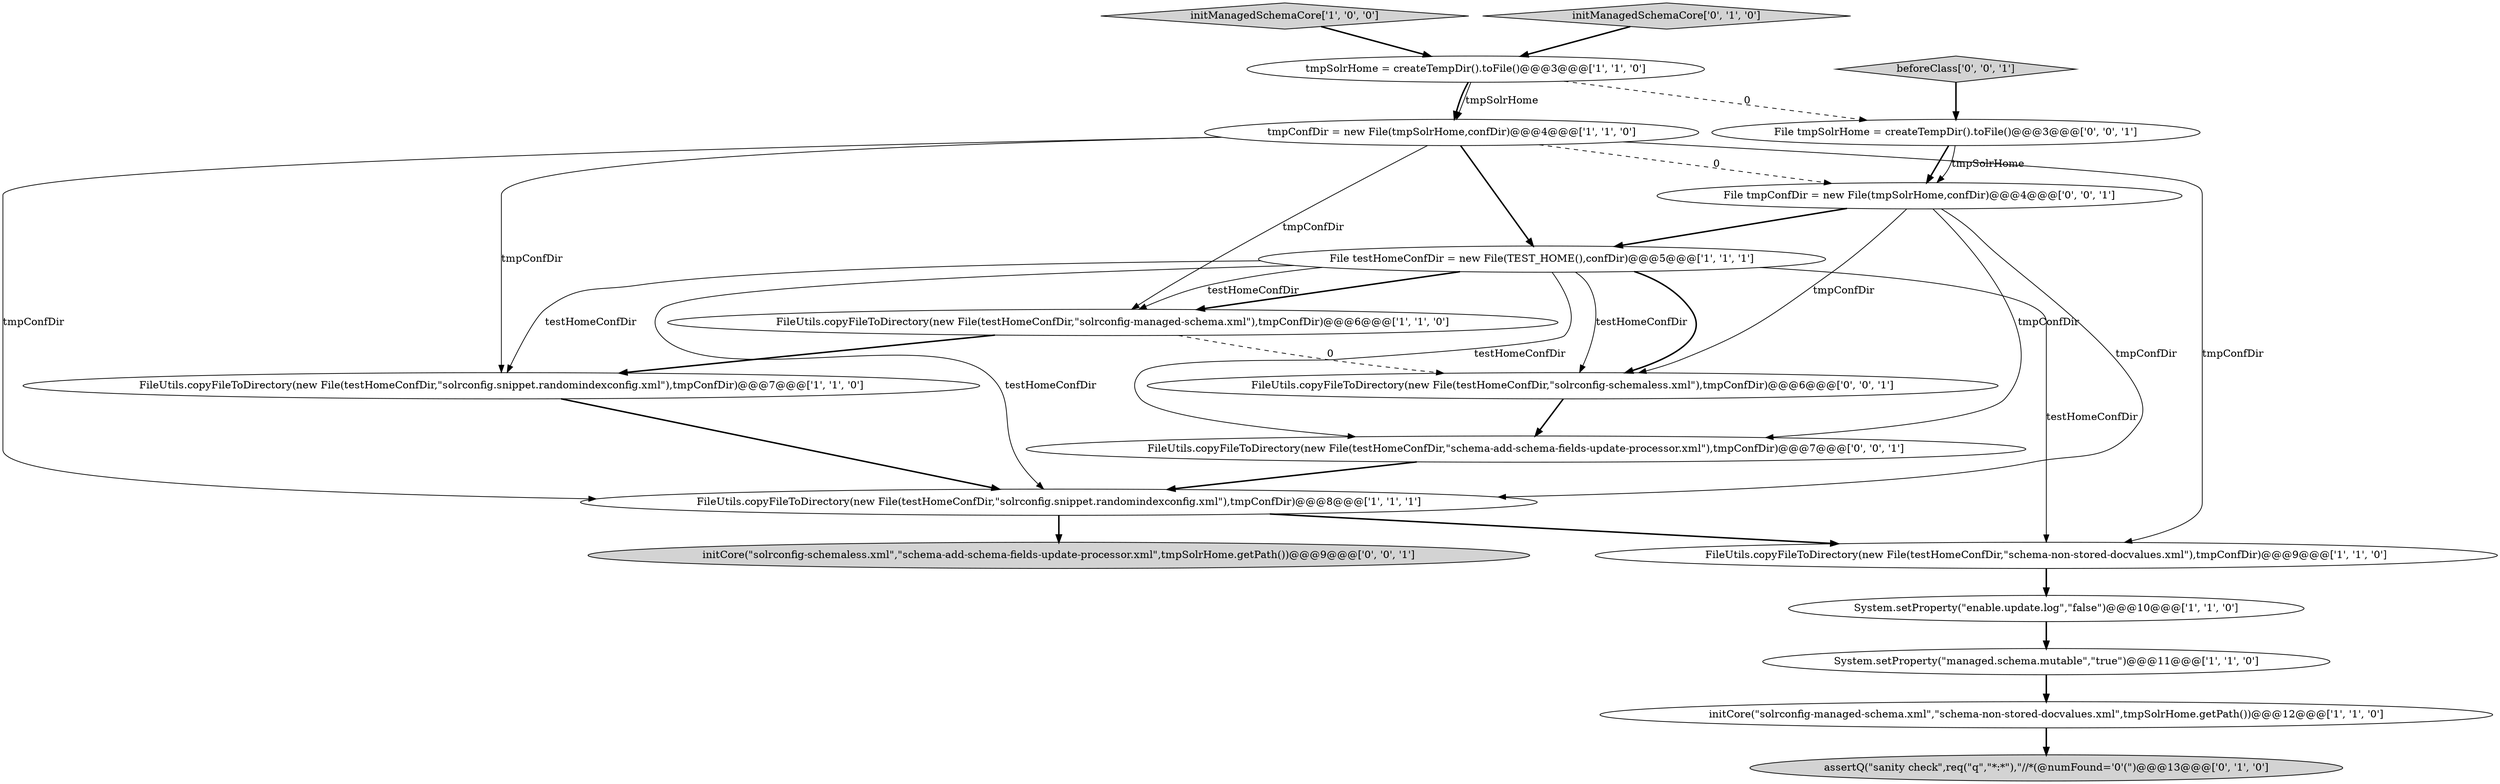 digraph {
10 [style = filled, label = "FileUtils.copyFileToDirectory(new File(testHomeConfDir,\"schema-non-stored-docvalues.xml\"),tmpConfDir)@@@9@@@['1', '1', '0']", fillcolor = white, shape = ellipse image = "AAA0AAABBB1BBB"];
15 [style = filled, label = "FileUtils.copyFileToDirectory(new File(testHomeConfDir,\"schema-add-schema-fields-update-processor.xml\"),tmpConfDir)@@@7@@@['0', '0', '1']", fillcolor = white, shape = ellipse image = "AAA0AAABBB3BBB"];
3 [style = filled, label = "initCore(\"solrconfig-managed-schema.xml\",\"schema-non-stored-docvalues.xml\",tmpSolrHome.getPath())@@@12@@@['1', '1', '0']", fillcolor = white, shape = ellipse image = "AAA0AAABBB1BBB"];
12 [style = filled, label = "assertQ(\"sanity check\",req(\"q\",\"*:*\"),\"//*(@numFound='0'(\")@@@13@@@['0', '1', '0']", fillcolor = lightgray, shape = ellipse image = "AAA1AAABBB2BBB"];
13 [style = filled, label = "beforeClass['0', '0', '1']", fillcolor = lightgray, shape = diamond image = "AAA0AAABBB3BBB"];
5 [style = filled, label = "System.setProperty(\"enable.update.log\",\"false\")@@@10@@@['1', '1', '0']", fillcolor = white, shape = ellipse image = "AAA0AAABBB1BBB"];
14 [style = filled, label = "FileUtils.copyFileToDirectory(new File(testHomeConfDir,\"solrconfig-schemaless.xml\"),tmpConfDir)@@@6@@@['0', '0', '1']", fillcolor = white, shape = ellipse image = "AAA0AAABBB3BBB"];
4 [style = filled, label = "initManagedSchemaCore['1', '0', '0']", fillcolor = lightgray, shape = diamond image = "AAA0AAABBB1BBB"];
8 [style = filled, label = "FileUtils.copyFileToDirectory(new File(testHomeConfDir,\"solrconfig-managed-schema.xml\"),tmpConfDir)@@@6@@@['1', '1', '0']", fillcolor = white, shape = ellipse image = "AAA0AAABBB1BBB"];
9 [style = filled, label = "FileUtils.copyFileToDirectory(new File(testHomeConfDir,\"solrconfig.snippet.randomindexconfig.xml\"),tmpConfDir)@@@7@@@['1', '1', '0']", fillcolor = white, shape = ellipse image = "AAA0AAABBB1BBB"];
0 [style = filled, label = "FileUtils.copyFileToDirectory(new File(testHomeConfDir,\"solrconfig.snippet.randomindexconfig.xml\"),tmpConfDir)@@@8@@@['1', '1', '1']", fillcolor = white, shape = ellipse image = "AAA0AAABBB1BBB"];
16 [style = filled, label = "File tmpSolrHome = createTempDir().toFile()@@@3@@@['0', '0', '1']", fillcolor = white, shape = ellipse image = "AAA0AAABBB3BBB"];
6 [style = filled, label = "tmpConfDir = new File(tmpSolrHome,confDir)@@@4@@@['1', '1', '0']", fillcolor = white, shape = ellipse image = "AAA0AAABBB1BBB"];
11 [style = filled, label = "initManagedSchemaCore['0', '1', '0']", fillcolor = lightgray, shape = diamond image = "AAA0AAABBB2BBB"];
7 [style = filled, label = "File testHomeConfDir = new File(TEST_HOME(),confDir)@@@5@@@['1', '1', '1']", fillcolor = white, shape = ellipse image = "AAA0AAABBB1BBB"];
1 [style = filled, label = "tmpSolrHome = createTempDir().toFile()@@@3@@@['1', '1', '0']", fillcolor = white, shape = ellipse image = "AAA0AAABBB1BBB"];
2 [style = filled, label = "System.setProperty(\"managed.schema.mutable\",\"true\")@@@11@@@['1', '1', '0']", fillcolor = white, shape = ellipse image = "AAA0AAABBB1BBB"];
18 [style = filled, label = "File tmpConfDir = new File(tmpSolrHome,confDir)@@@4@@@['0', '0', '1']", fillcolor = white, shape = ellipse image = "AAA0AAABBB3BBB"];
17 [style = filled, label = "initCore(\"solrconfig-schemaless.xml\",\"schema-add-schema-fields-update-processor.xml\",tmpSolrHome.getPath())@@@9@@@['0', '0', '1']", fillcolor = lightgray, shape = ellipse image = "AAA0AAABBB3BBB"];
5->2 [style = bold, label=""];
8->14 [style = dashed, label="0"];
7->8 [style = bold, label=""];
8->9 [style = bold, label=""];
6->18 [style = dashed, label="0"];
6->0 [style = solid, label="tmpConfDir"];
16->18 [style = bold, label=""];
7->0 [style = solid, label="testHomeConfDir"];
1->6 [style = solid, label="tmpSolrHome"];
7->14 [style = solid, label="testHomeConfDir"];
18->15 [style = solid, label="tmpConfDir"];
18->0 [style = solid, label="tmpConfDir"];
18->14 [style = solid, label="tmpConfDir"];
6->8 [style = solid, label="tmpConfDir"];
11->1 [style = bold, label=""];
9->0 [style = bold, label=""];
1->6 [style = bold, label=""];
4->1 [style = bold, label=""];
6->10 [style = solid, label="tmpConfDir"];
2->3 [style = bold, label=""];
7->14 [style = bold, label=""];
16->18 [style = solid, label="tmpSolrHome"];
0->10 [style = bold, label=""];
15->0 [style = bold, label=""];
3->12 [style = bold, label=""];
13->16 [style = bold, label=""];
6->9 [style = solid, label="tmpConfDir"];
0->17 [style = bold, label=""];
7->8 [style = solid, label="testHomeConfDir"];
1->16 [style = dashed, label="0"];
7->15 [style = solid, label="testHomeConfDir"];
6->7 [style = bold, label=""];
7->10 [style = solid, label="testHomeConfDir"];
14->15 [style = bold, label=""];
10->5 [style = bold, label=""];
7->9 [style = solid, label="testHomeConfDir"];
18->7 [style = bold, label=""];
}
